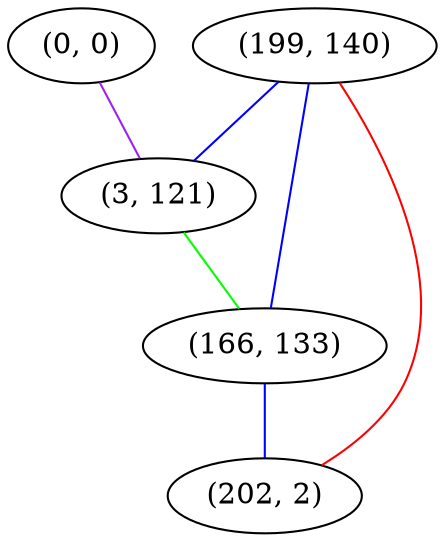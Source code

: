 graph "" {
"(199, 140)";
"(0, 0)";
"(3, 121)";
"(166, 133)";
"(202, 2)";
"(199, 140)" -- "(3, 121)"  [color=blue, key=0, weight=3];
"(199, 140)" -- "(166, 133)"  [color=blue, key=0, weight=3];
"(199, 140)" -- "(202, 2)"  [color=red, key=0, weight=1];
"(0, 0)" -- "(3, 121)"  [color=purple, key=0, weight=4];
"(3, 121)" -- "(166, 133)"  [color=green, key=0, weight=2];
"(166, 133)" -- "(202, 2)"  [color=blue, key=0, weight=3];
}
